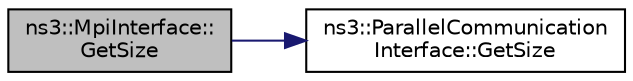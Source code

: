 digraph "ns3::MpiInterface::GetSize"
{
 // LATEX_PDF_SIZE
  edge [fontname="Helvetica",fontsize="10",labelfontname="Helvetica",labelfontsize="10"];
  node [fontname="Helvetica",fontsize="10",shape=record];
  rankdir="LR";
  Node1 [label="ns3::MpiInterface::\lGetSize",height=0.2,width=0.4,color="black", fillcolor="grey75", style="filled", fontcolor="black",tooltip="Get the number of ranks used by ns-3."];
  Node1 -> Node2 [color="midnightblue",fontsize="10",style="solid",fontname="Helvetica"];
  Node2 [label="ns3::ParallelCommunication\lInterface::GetSize",height=0.2,width=0.4,color="black", fillcolor="white", style="filled",URL="$classns3_1_1_parallel_communication_interface.html#ab9700002497437a15959e9009eedfcdb",tooltip="Get the number of ranks used by ns-3."];
}
